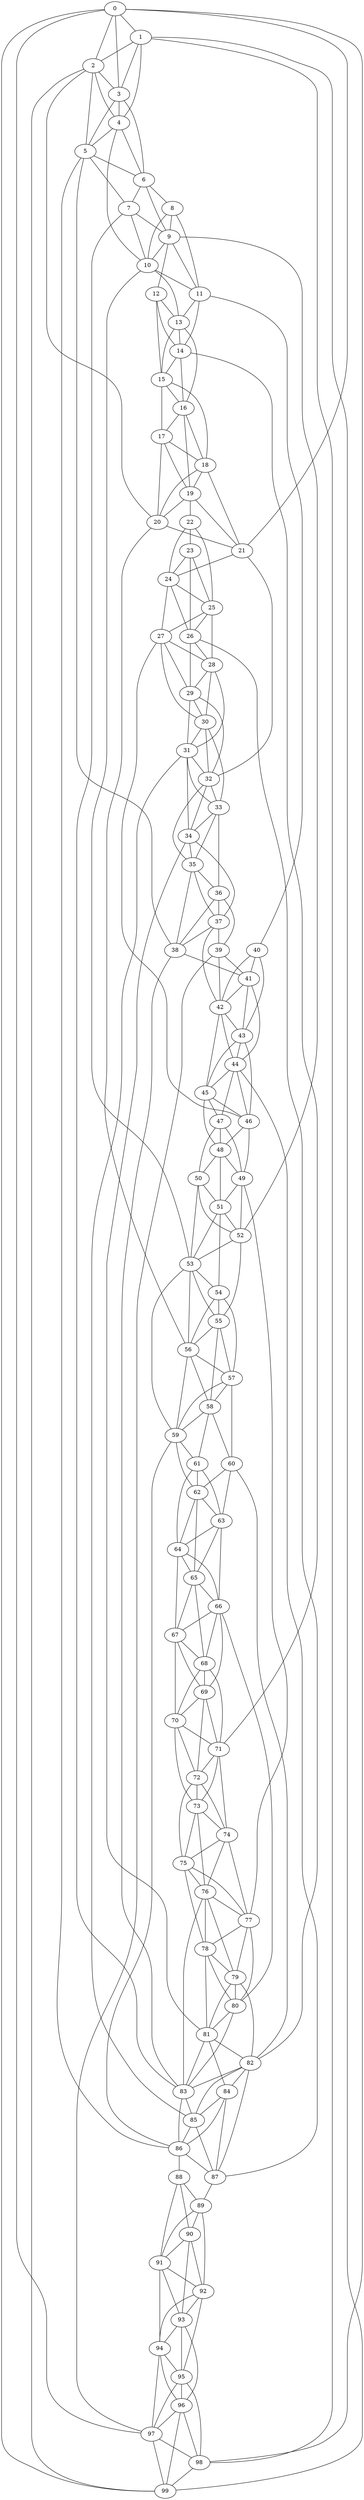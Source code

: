 strict graph "watts_strogatz_graph(100,6,0.1)" {
0;
1;
2;
3;
4;
5;
6;
7;
8;
9;
10;
11;
12;
13;
14;
15;
16;
17;
18;
19;
20;
21;
22;
23;
24;
25;
26;
27;
28;
29;
30;
31;
32;
33;
34;
35;
36;
37;
38;
39;
40;
41;
42;
43;
44;
45;
46;
47;
48;
49;
50;
51;
52;
53;
54;
55;
56;
57;
58;
59;
60;
61;
62;
63;
64;
65;
66;
67;
68;
69;
70;
71;
72;
73;
74;
75;
76;
77;
78;
79;
80;
81;
82;
83;
84;
85;
86;
87;
88;
89;
90;
91;
92;
93;
94;
95;
96;
97;
98;
99;
0 -- 1  [is_available=True, prob="0.428477394458"];
0 -- 2  [is_available=True, prob="0.115795064963"];
0 -- 3  [is_available=True, prob="1.0"];
0 -- 97  [is_available=True, prob="0.698064173637"];
0 -- 98  [is_available=True, prob="0.476868757607"];
0 -- 99  [is_available=True, prob="0.920400094339"];
0 -- 21  [is_available=True, prob="0.195004170098"];
1 -- 2  [is_available=True, prob="0.453988152729"];
1 -- 99  [is_available=True, prob="1.0"];
1 -- 4  [is_available=True, prob="0.711268426005"];
1 -- 98  [is_available=True, prob="0.559117724685"];
1 -- 3  [is_available=True, prob="0.426281924815"];
2 -- 3  [is_available=True, prob="0.000952158148022"];
2 -- 4  [is_available=True, prob="0.0459097807193"];
2 -- 5  [is_available=True, prob="0.38798418898"];
2 -- 99  [is_available=True, prob="0.800605802515"];
2 -- 20  [is_available=True, prob="0.851836227132"];
3 -- 4  [is_available=True, prob="1.0"];
3 -- 5  [is_available=True, prob="0.591189498801"];
3 -- 6  [is_available=True, prob="1.0"];
4 -- 5  [is_available=True, prob="0.790100816876"];
4 -- 6  [is_available=True, prob="0.179284803864"];
4 -- 10  [is_available=True, prob="0.483105810923"];
5 -- 38  [is_available=True, prob="0.508738406743"];
5 -- 6  [is_available=True, prob="0.23036885833"];
5 -- 7  [is_available=True, prob="1.0"];
5 -- 86  [is_available=True, prob="0.994206542205"];
6 -- 7  [is_available=True, prob="0.630942146914"];
6 -- 8  [is_available=True, prob="0.944954130759"];
6 -- 9  [is_available=True, prob="1.0"];
7 -- 9  [is_available=True, prob="0.505739673968"];
7 -- 10  [is_available=True, prob="0.981456656815"];
7 -- 83  [is_available=True, prob="0.765746986937"];
8 -- 9  [is_available=True, prob="0.358816368402"];
8 -- 10  [is_available=True, prob="0.355164298785"];
8 -- 11  [is_available=True, prob="1.0"];
9 -- 10  [is_available=True, prob="0.0582433210146"];
9 -- 11  [is_available=True, prob="0.511479910014"];
9 -- 12  [is_available=True, prob="0.490548515847"];
9 -- 52  [is_available=True, prob="1.0"];
10 -- 11  [is_available=True, prob="0.299089225186"];
10 -- 13  [is_available=True, prob="0.323345038677"];
10 -- 53  [is_available=True, prob="0.577754023942"];
11 -- 13  [is_available=True, prob="0.235674836523"];
11 -- 14  [is_available=True, prob="1.0"];
11 -- 40  [is_available=True, prob="0.441416934398"];
12 -- 13  [is_available=True, prob="0.892197926325"];
12 -- 14  [is_available=True, prob="0.962653595342"];
12 -- 15  [is_available=True, prob="1.0"];
13 -- 14  [is_available=True, prob="0.297013476688"];
13 -- 15  [is_available=True, prob="1.0"];
13 -- 16  [is_available=True, prob="0.673996775098"];
14 -- 71  [is_available=True, prob="1.0"];
14 -- 15  [is_available=True, prob="0.620465055212"];
14 -- 16  [is_available=True, prob="0.890616494615"];
15 -- 16  [is_available=True, prob="1.0"];
15 -- 17  [is_available=True, prob="0.0589256365527"];
15 -- 18  [is_available=True, prob="0.852645951865"];
16 -- 17  [is_available=True, prob="1.0"];
16 -- 18  [is_available=True, prob="0.244507200375"];
16 -- 19  [is_available=True, prob="0.272284340496"];
17 -- 18  [is_available=True, prob="0.541027869086"];
17 -- 19  [is_available=True, prob="0.563092610341"];
17 -- 20  [is_available=True, prob="0.572145092699"];
18 -- 19  [is_available=True, prob="0.122887071861"];
18 -- 20  [is_available=True, prob="0.125059162455"];
18 -- 21  [is_available=True, prob="0.63595193018"];
19 -- 20  [is_available=True, prob="0.481287637531"];
19 -- 21  [is_available=True, prob="0.848940886982"];
19 -- 22  [is_available=True, prob="0.904877503264"];
20 -- 21  [is_available=True, prob="0.796971602376"];
20 -- 56  [is_available=True, prob="1.0"];
21 -- 32  [is_available=True, prob="0.666040556249"];
21 -- 24  [is_available=True, prob="1.0"];
22 -- 23  [is_available=True, prob="0.963258738099"];
22 -- 24  [is_available=True, prob="0.116527453397"];
22 -- 25  [is_available=True, prob="0.575894177229"];
23 -- 24  [is_available=True, prob="1.0"];
23 -- 25  [is_available=True, prob="0.493295635541"];
23 -- 26  [is_available=True, prob="0.599025795328"];
24 -- 25  [is_available=True, prob="0.330119169173"];
24 -- 26  [is_available=True, prob="0.795946183484"];
24 -- 27  [is_available=True, prob="0.171538641778"];
25 -- 26  [is_available=True, prob="0.200527424781"];
25 -- 27  [is_available=True, prob="1.0"];
25 -- 28  [is_available=True, prob="0.859430737753"];
26 -- 82  [is_available=True, prob="1.0"];
26 -- 28  [is_available=True, prob="0.335291956109"];
26 -- 29  [is_available=True, prob="0.48125857013"];
27 -- 46  [is_available=True, prob="0.943595966038"];
27 -- 28  [is_available=True, prob="0.213506779712"];
27 -- 29  [is_available=True, prob="1.0"];
27 -- 30  [is_available=True, prob="0.650615092918"];
28 -- 29  [is_available=True, prob="0.923139001746"];
28 -- 30  [is_available=True, prob="1.0"];
28 -- 31  [is_available=True, prob="0.174599708538"];
29 -- 32  [is_available=True, prob="0.752929085999"];
29 -- 30  [is_available=True, prob="0.943053200341"];
29 -- 31  [is_available=True, prob="1.0"];
30 -- 32  [is_available=True, prob="0.700526096659"];
30 -- 33  [is_available=True, prob="0.932066813421"];
30 -- 31  [is_available=True, prob="0.809792273085"];
31 -- 32  [is_available=True, prob="0.307726087652"];
31 -- 33  [is_available=True, prob="0.613866447797"];
31 -- 34  [is_available=True, prob="1.0"];
31 -- 85  [is_available=True, prob="1.0"];
32 -- 33  [is_available=True, prob="0.64947346843"];
32 -- 34  [is_available=True, prob="1.0"];
32 -- 35  [is_available=True, prob="1.0"];
33 -- 34  [is_available=True, prob="0.21444372646"];
33 -- 35  [is_available=True, prob="0.646280035838"];
33 -- 36  [is_available=True, prob="0.408303763206"];
34 -- 35  [is_available=True, prob="1.0"];
34 -- 37  [is_available=True, prob="1.0"];
34 -- 81  [is_available=True, prob="1.0"];
35 -- 36  [is_available=True, prob="0.413236974183"];
35 -- 37  [is_available=True, prob="0.834294558884"];
35 -- 38  [is_available=True, prob="1.0"];
36 -- 37  [is_available=True, prob="0.448841140688"];
36 -- 38  [is_available=True, prob="0.624356447719"];
36 -- 39  [is_available=True, prob="0.320692889615"];
37 -- 38  [is_available=True, prob="0.865210832566"];
37 -- 39  [is_available=True, prob="0.129179904316"];
37 -- 42  [is_available=True, prob="1.0"];
38 -- 41  [is_available=True, prob="0.205301467091"];
38 -- 83  [is_available=True, prob="0.320364481704"];
39 -- 97  [is_available=True, prob="0.765597093638"];
39 -- 41  [is_available=True, prob="0.977893834165"];
39 -- 42  [is_available=True, prob="0.937030577232"];
40 -- 41  [is_available=True, prob="0.218010291432"];
40 -- 42  [is_available=True, prob="0.160282444578"];
40 -- 43  [is_available=True, prob="0.0420637748165"];
41 -- 42  [is_available=True, prob="0.710927006509"];
41 -- 43  [is_available=True, prob="1.0"];
41 -- 44  [is_available=True, prob="0.0732411769164"];
42 -- 43  [is_available=True, prob="0.815346570118"];
42 -- 44  [is_available=True, prob="0.784504763342"];
42 -- 45  [is_available=True, prob="0.0614260193745"];
43 -- 44  [is_available=True, prob="0.221564770506"];
43 -- 45  [is_available=True, prob="0.197330009656"];
43 -- 46  [is_available=True, prob="0.609944667342"];
44 -- 45  [is_available=True, prob="0.895940080523"];
44 -- 46  [is_available=True, prob="0.11983789785"];
44 -- 47  [is_available=True, prob="0.737741533233"];
44 -- 87  [is_available=True, prob="1.0"];
45 -- 46  [is_available=True, prob="0.635022052825"];
45 -- 47  [is_available=True, prob="1.0"];
45 -- 48  [is_available=True, prob="1.0"];
46 -- 48  [is_available=True, prob="0.0428391681784"];
46 -- 49  [is_available=True, prob="0.164235158877"];
47 -- 48  [is_available=True, prob="0.0504958023779"];
47 -- 49  [is_available=True, prob="1.0"];
47 -- 50  [is_available=True, prob="0.784593897213"];
48 -- 49  [is_available=True, prob="1.0"];
48 -- 50  [is_available=True, prob="0.0418767808635"];
48 -- 51  [is_available=True, prob="0.94338642678"];
49 -- 77  [is_available=True, prob="0.761391972665"];
49 -- 51  [is_available=True, prob="1.0"];
49 -- 52  [is_available=True, prob="0.477599839817"];
50 -- 51  [is_available=True, prob="0.105915941538"];
50 -- 52  [is_available=True, prob="1.0"];
50 -- 53  [is_available=True, prob="0.195303625929"];
51 -- 52  [is_available=True, prob="1.0"];
51 -- 53  [is_available=True, prob="0.187787910259"];
51 -- 54  [is_available=True, prob="1.0"];
52 -- 53  [is_available=True, prob="0.347368607747"];
52 -- 55  [is_available=True, prob="1.0"];
53 -- 54  [is_available=True, prob="0.764067353333"];
53 -- 55  [is_available=True, prob="0.478056286002"];
53 -- 56  [is_available=True, prob="0.640174324571"];
53 -- 59  [is_available=True, prob="0.893744826496"];
54 -- 55  [is_available=True, prob="0.183850823174"];
54 -- 56  [is_available=True, prob="0.671936600316"];
54 -- 57  [is_available=True, prob="0.339650641306"];
55 -- 56  [is_available=True, prob="0.0713544466624"];
55 -- 57  [is_available=True, prob="0.444254206619"];
55 -- 58  [is_available=True, prob="0.840754967587"];
56 -- 57  [is_available=True, prob="0.501405373841"];
56 -- 58  [is_available=True, prob="0.321327400951"];
56 -- 59  [is_available=True, prob="0.811327812825"];
57 -- 58  [is_available=True, prob="1.0"];
57 -- 59  [is_available=True, prob="1.0"];
57 -- 60  [is_available=True, prob="0.674135110745"];
58 -- 59  [is_available=True, prob="0.154410310394"];
58 -- 60  [is_available=True, prob="0.356933235707"];
58 -- 61  [is_available=True, prob="0.566071809346"];
59 -- 86  [is_available=True, prob="0.896412090851"];
59 -- 61  [is_available=True, prob="1.0"];
59 -- 62  [is_available=True, prob="1.0"];
60 -- 82  [is_available=True, prob="0.611939405689"];
60 -- 62  [is_available=True, prob="0.887341948946"];
60 -- 63  [is_available=True, prob="0.36922691504"];
61 -- 64  [is_available=True, prob="0.937238528267"];
61 -- 62  [is_available=True, prob="0.166817752736"];
61 -- 63  [is_available=True, prob="0.714534972211"];
62 -- 64  [is_available=True, prob="0.964737618278"];
62 -- 65  [is_available=True, prob="0.47486396034"];
62 -- 63  [is_available=True, prob="0.989573251298"];
63 -- 64  [is_available=True, prob="0.74844243334"];
63 -- 65  [is_available=True, prob="1.0"];
63 -- 66  [is_available=True, prob="0.0689466471244"];
64 -- 65  [is_available=True, prob="0.891732826556"];
64 -- 66  [is_available=True, prob="0.651685942987"];
64 -- 67  [is_available=True, prob="0.755020771873"];
65 -- 66  [is_available=True, prob="0.173558501862"];
65 -- 67  [is_available=True, prob="1.0"];
65 -- 68  [is_available=True, prob="0.133981633129"];
66 -- 67  [is_available=True, prob="0.860581327731"];
66 -- 68  [is_available=True, prob="0.663794334091"];
66 -- 69  [is_available=True, prob="0.155618558893"];
66 -- 80  [is_available=True, prob="0.942880819832"];
67 -- 68  [is_available=True, prob="1.0"];
67 -- 69  [is_available=True, prob="0.206193727485"];
67 -- 70  [is_available=True, prob="0.506602570956"];
68 -- 69  [is_available=True, prob="0.13424903309"];
68 -- 70  [is_available=True, prob="0.0231043829972"];
68 -- 71  [is_available=True, prob="1.0"];
69 -- 70  [is_available=True, prob="1.0"];
69 -- 71  [is_available=True, prob="0.0922775591031"];
69 -- 72  [is_available=True, prob="0.889769640012"];
70 -- 71  [is_available=True, prob="0.598892267635"];
70 -- 72  [is_available=True, prob="0.900375119809"];
70 -- 73  [is_available=True, prob="0.972162995847"];
71 -- 72  [is_available=True, prob="0.788735821246"];
71 -- 73  [is_available=True, prob="0.23585660525"];
71 -- 74  [is_available=True, prob="1.0"];
72 -- 73  [is_available=True, prob="1.0"];
72 -- 74  [is_available=True, prob="0.575502683199"];
72 -- 75  [is_available=True, prob="0.181829288607"];
73 -- 74  [is_available=True, prob="1.0"];
73 -- 75  [is_available=True, prob="1.0"];
73 -- 76  [is_available=True, prob="0.757358925425"];
74 -- 75  [is_available=True, prob="0.46074650206"];
74 -- 76  [is_available=True, prob="0.430365256102"];
74 -- 77  [is_available=True, prob="0.544047945629"];
75 -- 76  [is_available=True, prob="0.0633557739877"];
75 -- 77  [is_available=True, prob="0.0905472764025"];
75 -- 78  [is_available=True, prob="1.0"];
76 -- 77  [is_available=True, prob="1.0"];
76 -- 78  [is_available=True, prob="0.0603458470667"];
76 -- 79  [is_available=True, prob="0.531569507905"];
76 -- 83  [is_available=True, prob="0.524728936436"];
77 -- 78  [is_available=True, prob="1.0"];
77 -- 79  [is_available=True, prob="0.936405482114"];
77 -- 80  [is_available=True, prob="0.635039579312"];
78 -- 79  [is_available=True, prob="0.995375290397"];
78 -- 80  [is_available=True, prob="0.848107691393"];
78 -- 81  [is_available=True, prob="1.0"];
79 -- 80  [is_available=True, prob="0.559608508455"];
79 -- 81  [is_available=True, prob="0.668396836554"];
79 -- 82  [is_available=True, prob="1.0"];
80 -- 81  [is_available=True, prob="1.0"];
80 -- 83  [is_available=True, prob="1.0"];
81 -- 82  [is_available=True, prob="1.0"];
81 -- 83  [is_available=True, prob="0.320447428176"];
81 -- 84  [is_available=True, prob="0.643445099713"];
82 -- 83  [is_available=True, prob="0.199183771966"];
82 -- 84  [is_available=True, prob="0.179118452209"];
82 -- 85  [is_available=True, prob="0.983470666393"];
82 -- 87  [is_available=True, prob="0.164929598024"];
83 -- 85  [is_available=True, prob="0.84037906005"];
83 -- 86  [is_available=True, prob="1.0"];
84 -- 85  [is_available=True, prob="1.0"];
84 -- 86  [is_available=True, prob="0.594479985938"];
84 -- 87  [is_available=True, prob="0.79922371547"];
85 -- 86  [is_available=True, prob="0.842723006293"];
85 -- 87  [is_available=True, prob="0.969600646718"];
86 -- 87  [is_available=True, prob="1.0"];
86 -- 88  [is_available=True, prob="0.565383895514"];
87 -- 89  [is_available=True, prob="1.0"];
88 -- 89  [is_available=True, prob="0.890482313652"];
88 -- 90  [is_available=True, prob="0.0679377216798"];
88 -- 91  [is_available=True, prob="1.0"];
89 -- 90  [is_available=True, prob="1.0"];
89 -- 91  [is_available=True, prob="1.0"];
89 -- 92  [is_available=True, prob="1.0"];
90 -- 91  [is_available=True, prob="0.128524639387"];
90 -- 92  [is_available=True, prob="0.917937333293"];
90 -- 93  [is_available=True, prob="0.369013653823"];
91 -- 92  [is_available=True, prob="0.24746148195"];
91 -- 93  [is_available=True, prob="0.102035300329"];
91 -- 94  [is_available=True, prob="1.0"];
92 -- 93  [is_available=True, prob="1.0"];
92 -- 94  [is_available=True, prob="0.199124348017"];
92 -- 95  [is_available=True, prob="0.909135477768"];
93 -- 96  [is_available=True, prob="0.0480838958181"];
93 -- 94  [is_available=True, prob="0.428609503626"];
93 -- 95  [is_available=True, prob="0.531939483132"];
94 -- 96  [is_available=True, prob="0.327348070794"];
94 -- 97  [is_available=True, prob="0.177617199815"];
94 -- 95  [is_available=True, prob="0.164357448891"];
95 -- 96  [is_available=True, prob="1.0"];
95 -- 97  [is_available=True, prob="0.196910343842"];
95 -- 98  [is_available=True, prob="0.285101932051"];
96 -- 97  [is_available=True, prob="0.467067882517"];
96 -- 98  [is_available=True, prob="0.263780191116"];
96 -- 99  [is_available=True, prob="0.956224659868"];
97 -- 98  [is_available=True, prob="0.800199451592"];
97 -- 99  [is_available=True, prob="0.403053000893"];
98 -- 99  [is_available=True, prob="1.0"];
}

